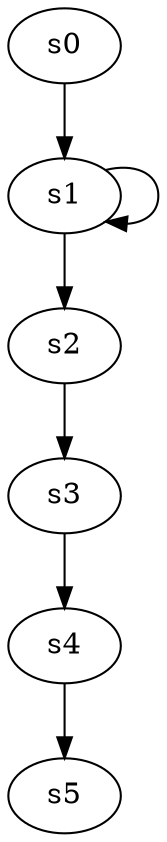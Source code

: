 digraph game_0010_chain_6 {
    s0 [name="s0", player=0];
    s1 [name="s1", player=1, target=1];
    s2 [name="s2", player=0];
    s3 [name="s3", player=1];
    s4 [name="s4", player=0, target=1];
    s5 [name="s5", player=1];

    s0 -> s1;
    s1 -> s2;
    s2 -> s3;
    s3 -> s4;
    s4 -> s5;
    s1 -> s1 [constraint="time % 4 == 0"];
}
